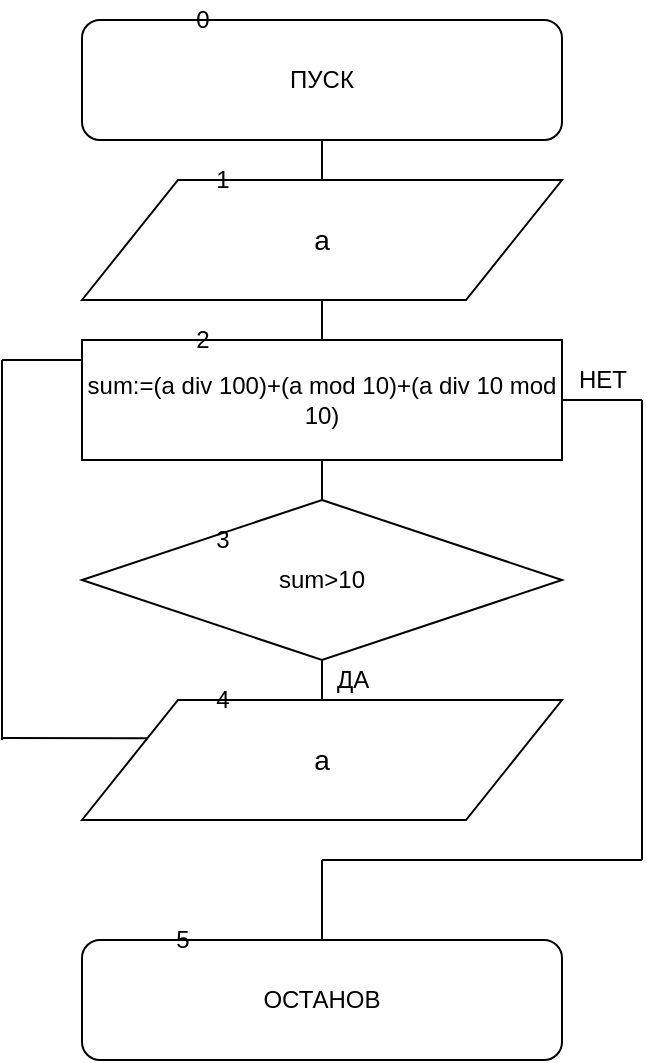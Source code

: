 <mxfile version="12.2.9" type="device" pages="1"><diagram id="rtEzdDN5RsfjLdG2lHZm" name="Page-1"><mxGraphModel dx="854" dy="506" grid="1" gridSize="10" guides="1" tooltips="1" connect="1" arrows="1" fold="1" page="1" pageScale="1" pageWidth="827" pageHeight="1169" math="0" shadow="0"><root><mxCell id="0"/><mxCell id="1" parent="0"/><mxCell id="4rBjwsIQqHkBKW2-nOnS-7" value="" style="endArrow=none;html=1;entryX=0.5;entryY=1;entryDx=0;entryDy=0;exitX=0.5;exitY=0;exitDx=0;exitDy=0;" edge="1" parent="1" source="4rBjwsIQqHkBKW2-nOnS-5" target="4rBjwsIQqHkBKW2-nOnS-1"><mxGeometry width="50" height="50" relative="1" as="geometry"><mxPoint x="120" y="610" as="sourcePoint"/><mxPoint x="170" y="560" as="targetPoint"/></mxGeometry></mxCell><mxCell id="4rBjwsIQqHkBKW2-nOnS-1" value="ПУСК" style="rounded=1;whiteSpace=wrap;html=1;" vertex="1" parent="1"><mxGeometry x="120" y="20" width="240" height="60" as="geometry"/></mxCell><mxCell id="4rBjwsIQqHkBKW2-nOnS-2" value="&lt;font style=&quot;font-size: 14px&quot;&gt;a&lt;/font&gt;" style="shape=parallelogram;perimeter=parallelogramPerimeter;whiteSpace=wrap;html=1;" vertex="1" parent="1"><mxGeometry x="120" y="100" width="240" height="60" as="geometry"/></mxCell><mxCell id="4rBjwsIQqHkBKW2-nOnS-3" value="sum:=(a div 100)+(a mod 10)+(a div 10 mod 10)" style="rounded=0;whiteSpace=wrap;html=1;" vertex="1" parent="1"><mxGeometry x="120" y="180" width="240" height="60" as="geometry"/></mxCell><mxCell id="4rBjwsIQqHkBKW2-nOnS-4" value="sum&amp;gt;10" style="rhombus;whiteSpace=wrap;html=1;" vertex="1" parent="1"><mxGeometry x="120" y="260" width="240" height="80" as="geometry"/></mxCell><mxCell id="4rBjwsIQqHkBKW2-nOnS-5" value="&lt;font style=&quot;font-size: 14px&quot;&gt;a&lt;/font&gt;" style="shape=parallelogram;perimeter=parallelogramPerimeter;whiteSpace=wrap;html=1;" vertex="1" parent="1"><mxGeometry x="120" y="360" width="240" height="60" as="geometry"/></mxCell><mxCell id="4rBjwsIQqHkBKW2-nOnS-6" value="ОСТАНОВ" style="rounded=1;whiteSpace=wrap;html=1;" vertex="1" parent="1"><mxGeometry x="120" y="480" width="240" height="60" as="geometry"/></mxCell><mxCell id="4rBjwsIQqHkBKW2-nOnS-8" value="" style="endArrow=none;html=1;entryX=0;entryY=0.25;entryDx=0;entryDy=0;" edge="1" parent="1" target="4rBjwsIQqHkBKW2-nOnS-5"><mxGeometry width="50" height="50" relative="1" as="geometry"><mxPoint x="80" y="379" as="sourcePoint"/><mxPoint x="170" y="560" as="targetPoint"/></mxGeometry></mxCell><mxCell id="4rBjwsIQqHkBKW2-nOnS-9" value="" style="endArrow=none;html=1;" edge="1" parent="1"><mxGeometry width="50" height="50" relative="1" as="geometry"><mxPoint x="80" y="190" as="sourcePoint"/><mxPoint x="80" y="380" as="targetPoint"/></mxGeometry></mxCell><mxCell id="4rBjwsIQqHkBKW2-nOnS-10" value="" style="endArrow=none;html=1;" edge="1" parent="1"><mxGeometry width="50" height="50" relative="1" as="geometry"><mxPoint x="120" y="190" as="sourcePoint"/><mxPoint x="80" y="190" as="targetPoint"/></mxGeometry></mxCell><mxCell id="4rBjwsIQqHkBKW2-nOnS-12" value="ДА" style="text;html=1;align=center;verticalAlign=middle;resizable=0;points=[];;autosize=1;" vertex="1" parent="1"><mxGeometry x="240" y="340" width="30" height="20" as="geometry"/></mxCell><mxCell id="4rBjwsIQqHkBKW2-nOnS-13" value="НЕТ" style="text;html=1;align=center;verticalAlign=middle;resizable=0;points=[];;autosize=1;" vertex="1" parent="1"><mxGeometry x="360" y="190" width="40" height="20" as="geometry"/></mxCell><mxCell id="4rBjwsIQqHkBKW2-nOnS-14" value="" style="endArrow=none;html=1;entryX=1;entryY=0.5;entryDx=0;entryDy=0;" edge="1" parent="1" target="4rBjwsIQqHkBKW2-nOnS-3"><mxGeometry width="50" height="50" relative="1" as="geometry"><mxPoint x="400" y="210" as="sourcePoint"/><mxPoint x="130" y="560" as="targetPoint"/></mxGeometry></mxCell><mxCell id="4rBjwsIQqHkBKW2-nOnS-15" value="" style="endArrow=none;html=1;" edge="1" parent="1"><mxGeometry width="50" height="50" relative="1" as="geometry"><mxPoint x="400" y="440" as="sourcePoint"/><mxPoint x="400" y="210" as="targetPoint"/></mxGeometry></mxCell><mxCell id="4rBjwsIQqHkBKW2-nOnS-16" value="" style="endArrow=none;html=1;" edge="1" parent="1"><mxGeometry width="50" height="50" relative="1" as="geometry"><mxPoint x="240" y="440" as="sourcePoint"/><mxPoint x="400" y="440" as="targetPoint"/></mxGeometry></mxCell><mxCell id="4rBjwsIQqHkBKW2-nOnS-17" value="" style="endArrow=none;html=1;exitX=0.5;exitY=0;exitDx=0;exitDy=0;" edge="1" parent="1" source="4rBjwsIQqHkBKW2-nOnS-6"><mxGeometry width="50" height="50" relative="1" as="geometry"><mxPoint x="80" y="610" as="sourcePoint"/><mxPoint x="240" y="440" as="targetPoint"/></mxGeometry></mxCell><mxCell id="4rBjwsIQqHkBKW2-nOnS-18" value="0" style="text;html=1;align=center;verticalAlign=middle;resizable=0;points=[];;autosize=1;" vertex="1" parent="1"><mxGeometry x="170" y="10" width="20" height="20" as="geometry"/></mxCell><mxCell id="4rBjwsIQqHkBKW2-nOnS-19" value="1" style="text;html=1;align=center;verticalAlign=middle;resizable=0;points=[];;autosize=1;" vertex="1" parent="1"><mxGeometry x="180" y="90" width="20" height="20" as="geometry"/></mxCell><mxCell id="4rBjwsIQqHkBKW2-nOnS-20" value="2" style="text;html=1;align=center;verticalAlign=middle;resizable=0;points=[];;autosize=1;" vertex="1" parent="1"><mxGeometry x="170" y="170" width="20" height="20" as="geometry"/></mxCell><mxCell id="4rBjwsIQqHkBKW2-nOnS-21" value="3" style="text;html=1;align=center;verticalAlign=middle;resizable=0;points=[];;autosize=1;" vertex="1" parent="1"><mxGeometry x="180" y="270" width="20" height="20" as="geometry"/></mxCell><mxCell id="4rBjwsIQqHkBKW2-nOnS-22" value="4" style="text;html=1;align=center;verticalAlign=middle;resizable=0;points=[];;autosize=1;" vertex="1" parent="1"><mxGeometry x="180" y="350" width="20" height="20" as="geometry"/></mxCell><mxCell id="4rBjwsIQqHkBKW2-nOnS-23" value="5" style="text;html=1;align=center;verticalAlign=middle;resizable=0;points=[];;autosize=1;" vertex="1" parent="1"><mxGeometry x="160" y="470" width="20" height="20" as="geometry"/></mxCell></root></mxGraphModel></diagram></mxfile>